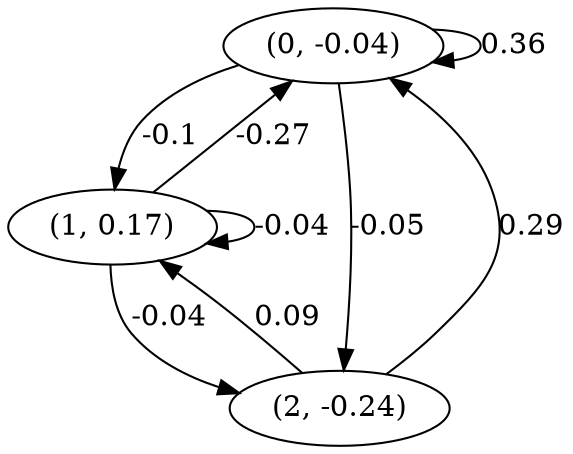 digraph {
    0 [ label = "(0, -0.04)" ]
    1 [ label = "(1, 0.17)" ]
    2 [ label = "(2, -0.24)" ]
    0 -> 0 [ label = "0.36" ]
    1 -> 1 [ label = "-0.04" ]
    1 -> 0 [ label = "-0.27" ]
    2 -> 0 [ label = "0.29" ]
    0 -> 1 [ label = "-0.1" ]
    2 -> 1 [ label = "0.09" ]
    0 -> 2 [ label = "-0.05" ]
    1 -> 2 [ label = "-0.04" ]
}


